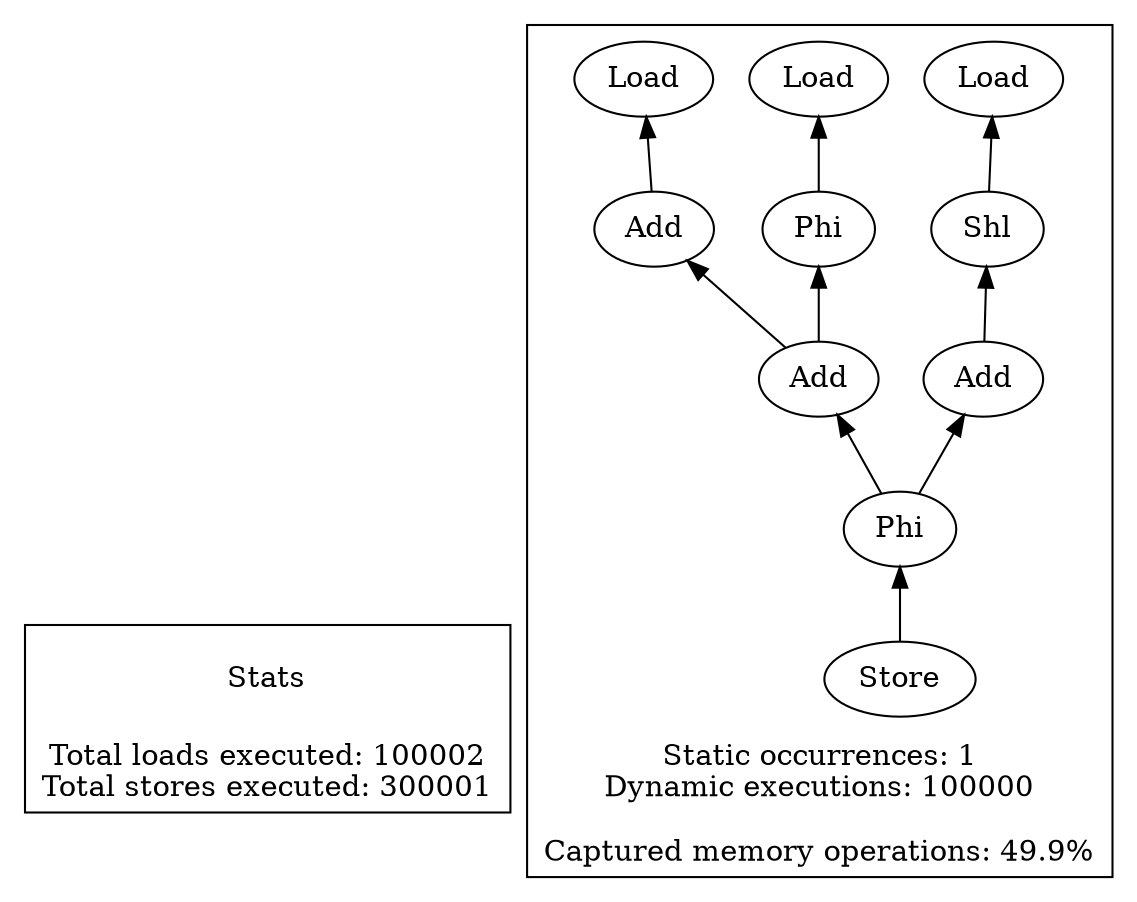 strict digraph {
rankdir=BT
subgraph {
Stats [shape=plaintext]
cluster=true
label="Total loads executed: 100002\nTotal stores executed: 300001"
}
subgraph {
"0_39" [label="Phi"]
"0_37" [label="Add"]
"0_39" -> "0_37"
"0_36" [label="Add"]
"0_35" [label="Load"]
"0_36" -> "0_35"
"0_32" [label="Add"]
"0_31" [label="Shl"]
"0_32" -> "0_31"
"0_39" -> "0_32"
"0_25" [label="Phi"]
"0_21" [label="Load"]
"0_25" -> "0_21"
"0_37" -> "0_36"
"0_30" [label="Load"]
"0_31" -> "0_30"
{
rank=min
comment=<Ids: 40>
"0_40" [label="Store"]
}
"0_40" -> "0_39"
"0_37" -> "0_25"
cluster=true
label="Static occurrences: 1\nDynamic executions: 100000\n\nCaptured memory operations: 49.9%"
}
}
